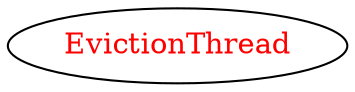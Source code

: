 digraph dependencyGraph {
 concentrate=true;
 ranksep="2.0";
 rankdir="LR"; 
 splines="ortho";
"EvictionThread" [fontcolor="red"];
}